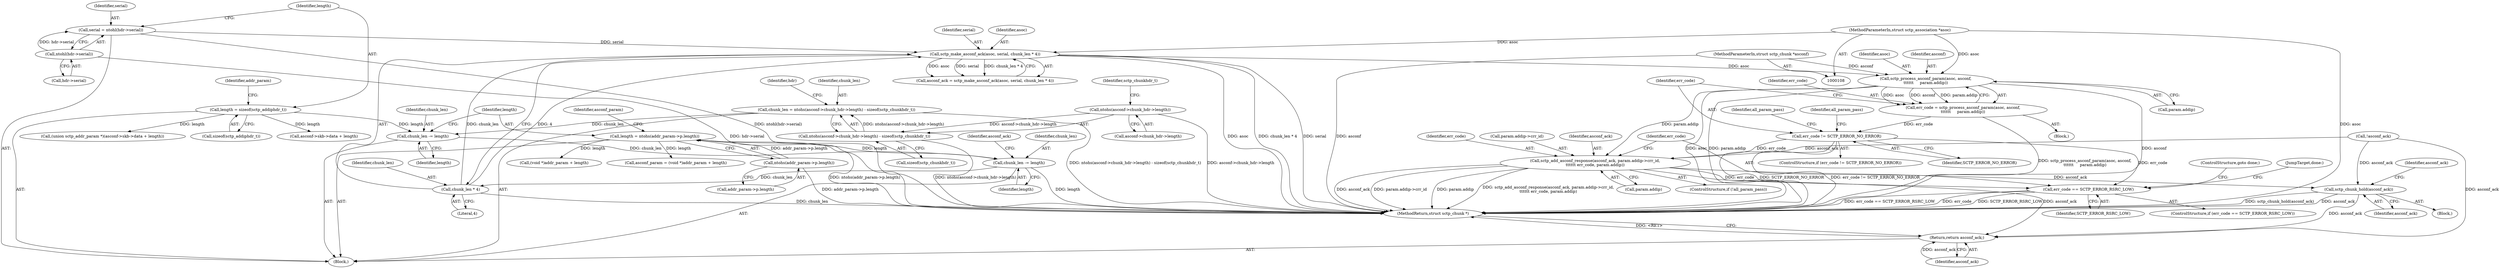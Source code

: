 digraph "0_linux_9de7922bc709eee2f609cd01d98aaedc4cf5ea74@pointer" {
"1000230" [label="(Call,sctp_process_asconf_param(asoc, asconf,\n\t\t\t\t\t\t     param.addip))"];
"1000200" [label="(Call,sctp_make_asconf_ack(asoc, serial, chunk_len * 4))"];
"1000109" [label="(MethodParameterIn,struct sctp_association *asoc)"];
"1000156" [label="(Call,serial = ntohl(hdr->serial))"];
"1000158" [label="(Call,ntohl(hdr->serial))"];
"1000203" [label="(Call,chunk_len * 4)"];
"1000195" [label="(Call,chunk_len -= length)"];
"1000180" [label="(Call,length = ntohs(addr_param->p.length))"];
"1000182" [label="(Call,ntohs(addr_param->p.length))"];
"1000177" [label="(Call,chunk_len -= length)"];
"1000162" [label="(Call,length = sizeof(sctp_addiphdr_t))"];
"1000136" [label="(Call,chunk_len = ntohs(asconf->chunk_hdr->length) - sizeof(sctp_chunkhdr_t))"];
"1000138" [label="(Call,ntohs(asconf->chunk_hdr->length) - sizeof(sctp_chunkhdr_t))"];
"1000139" [label="(Call,ntohs(asconf->chunk_hdr->length))"];
"1000110" [label="(MethodParameterIn,struct sctp_chunk *asconf)"];
"1000228" [label="(Call,err_code = sctp_process_asconf_param(asoc, asconf,\n\t\t\t\t\t\t     param.addip))"];
"1000237" [label="(Call,err_code != SCTP_ERROR_NO_ERROR)"];
"1000246" [label="(Call,sctp_add_asconf_response(asconf_ack, param.addip->crr_id,\n\t\t\t\t\t\t err_code, param.addip))"];
"1000258" [label="(Call,err_code == SCTP_ERROR_RSRC_LOW)"];
"1000272" [label="(Call,sctp_chunk_hold(asconf_ack))"];
"1000283" [label="(Return,return asconf_ack;)"];
"1000109" [label="(MethodParameterIn,struct sctp_association *asoc)"];
"1000236" [label="(ControlStructure,if (err_code != SCTP_ERROR_NO_ERROR))"];
"1000180" [label="(Call,length = ntohs(addr_param->p.length))"];
"1000230" [label="(Call,sctp_process_asconf_param(asoc, asconf,\n\t\t\t\t\t\t     param.addip))"];
"1000162" [label="(Call,length = sizeof(sctp_addiphdr_t))"];
"1000181" [label="(Identifier,length)"];
"1000205" [label="(Literal,4)"];
"1000159" [label="(Call,hdr->serial)"];
"1000231" [label="(Identifier,asoc)"];
"1000136" [label="(Call,chunk_len = ntohs(asconf->chunk_hdr->length) - sizeof(sctp_chunkhdr_t))"];
"1000210" [label="(Block,)"];
"1000233" [label="(Call,param.addip)"];
"1000177" [label="(Call,chunk_len -= length)"];
"1000183" [label="(Call,addr_param->p.length)"];
"1000110" [label="(MethodParameterIn,struct sctp_chunk *asconf)"];
"1000246" [label="(Call,sctp_add_asconf_response(asconf_ack, param.addip->crr_id,\n\t\t\t\t\t\t err_code, param.addip))"];
"1000139" [label="(Call,ntohs(asconf->chunk_hdr->length))"];
"1000285" [label="(MethodReturn,struct sctp_chunk *)"];
"1000140" [label="(Call,asconf->chunk_hdr->length)"];
"1000254" [label="(Call,param.addip)"];
"1000247" [label="(Identifier,asconf_ack)"];
"1000190" [label="(Call,(void *)addr_param + length)"];
"1000228" [label="(Call,err_code = sctp_process_asconf_param(asoc, asconf,\n\t\t\t\t\t\t     param.addip))"];
"1000241" [label="(Identifier,all_param_pass)"];
"1000253" [label="(Identifier,err_code)"];
"1000248" [label="(Call,param.addip->crr_id)"];
"1000260" [label="(Identifier,SCTP_ERROR_RSRC_LOW)"];
"1000271" [label="(Block,)"];
"1000258" [label="(Call,err_code == SCTP_ERROR_RSRC_LOW)"];
"1000111" [label="(Block,)"];
"1000204" [label="(Identifier,chunk_len)"];
"1000203" [label="(Call,chunk_len * 4)"];
"1000245" [label="(Identifier,all_param_pass)"];
"1000273" [label="(Identifier,asconf_ack)"];
"1000137" [label="(Identifier,chunk_len)"];
"1000243" [label="(ControlStructure,if (!all_param_pass))"];
"1000284" [label="(Identifier,asconf_ack)"];
"1000156" [label="(Call,serial = ntohl(hdr->serial))"];
"1000157" [label="(Identifier,serial)"];
"1000257" [label="(ControlStructure,if (err_code == SCTP_ERROR_RSRC_LOW))"];
"1000200" [label="(Call,sctp_make_asconf_ack(asoc, serial, chunk_len * 4))"];
"1000229" [label="(Identifier,err_code)"];
"1000197" [label="(Identifier,length)"];
"1000182" [label="(Call,ntohs(addr_param->p.length))"];
"1000189" [label="(Identifier,asconf_param)"];
"1000207" [label="(Call,!asconf_ack)"];
"1000167" [label="(Identifier,addr_param)"];
"1000198" [label="(Call,asconf_ack = sctp_make_asconf_ack(asoc, serial, chunk_len * 4))"];
"1000179" [label="(Identifier,length)"];
"1000195" [label="(Call,chunk_len -= length)"];
"1000138" [label="(Call,ntohs(asconf->chunk_hdr->length) - sizeof(sctp_chunkhdr_t))"];
"1000239" [label="(Identifier,SCTP_ERROR_NO_ERROR)"];
"1000145" [label="(Call,sizeof(sctp_chunkhdr_t))"];
"1000262" [label="(JumpTarget,done:)"];
"1000238" [label="(Identifier,err_code)"];
"1000272" [label="(Call,sctp_chunk_hold(asconf_ack))"];
"1000170" [label="(Call,asconf->skb->data + length)"];
"1000277" [label="(Identifier,asconf_ack)"];
"1000178" [label="(Identifier,chunk_len)"];
"1000199" [label="(Identifier,asconf_ack)"];
"1000196" [label="(Identifier,chunk_len)"];
"1000232" [label="(Identifier,asconf)"];
"1000237" [label="(Call,err_code != SCTP_ERROR_NO_ERROR)"];
"1000158" [label="(Call,ntohl(hdr->serial))"];
"1000283" [label="(Return,return asconf_ack;)"];
"1000168" [label="(Call,(union sctp_addr_param *)(asconf->skb->data + length))"];
"1000202" [label="(Identifier,serial)"];
"1000259" [label="(Identifier,err_code)"];
"1000188" [label="(Call,asconf_param = (void *)addr_param + length)"];
"1000146" [label="(Identifier,sctp_chunkhdr_t)"];
"1000201" [label="(Identifier,asoc)"];
"1000148" [label="(Identifier,hdr)"];
"1000163" [label="(Identifier,length)"];
"1000164" [label="(Call,sizeof(sctp_addiphdr_t))"];
"1000261" [label="(ControlStructure,goto done;)"];
"1000230" -> "1000228"  [label="AST: "];
"1000230" -> "1000233"  [label="CFG: "];
"1000231" -> "1000230"  [label="AST: "];
"1000232" -> "1000230"  [label="AST: "];
"1000233" -> "1000230"  [label="AST: "];
"1000228" -> "1000230"  [label="CFG: "];
"1000230" -> "1000285"  [label="DDG: asoc"];
"1000230" -> "1000285"  [label="DDG: param.addip"];
"1000230" -> "1000285"  [label="DDG: asconf"];
"1000230" -> "1000228"  [label="DDG: asoc"];
"1000230" -> "1000228"  [label="DDG: asconf"];
"1000230" -> "1000228"  [label="DDG: param.addip"];
"1000200" -> "1000230"  [label="DDG: asoc"];
"1000109" -> "1000230"  [label="DDG: asoc"];
"1000110" -> "1000230"  [label="DDG: asconf"];
"1000230" -> "1000246"  [label="DDG: param.addip"];
"1000200" -> "1000198"  [label="AST: "];
"1000200" -> "1000203"  [label="CFG: "];
"1000201" -> "1000200"  [label="AST: "];
"1000202" -> "1000200"  [label="AST: "];
"1000203" -> "1000200"  [label="AST: "];
"1000198" -> "1000200"  [label="CFG: "];
"1000200" -> "1000285"  [label="DDG: asoc"];
"1000200" -> "1000285"  [label="DDG: chunk_len * 4"];
"1000200" -> "1000285"  [label="DDG: serial"];
"1000200" -> "1000198"  [label="DDG: asoc"];
"1000200" -> "1000198"  [label="DDG: serial"];
"1000200" -> "1000198"  [label="DDG: chunk_len * 4"];
"1000109" -> "1000200"  [label="DDG: asoc"];
"1000156" -> "1000200"  [label="DDG: serial"];
"1000203" -> "1000200"  [label="DDG: chunk_len"];
"1000203" -> "1000200"  [label="DDG: 4"];
"1000109" -> "1000108"  [label="AST: "];
"1000109" -> "1000285"  [label="DDG: asoc"];
"1000156" -> "1000111"  [label="AST: "];
"1000156" -> "1000158"  [label="CFG: "];
"1000157" -> "1000156"  [label="AST: "];
"1000158" -> "1000156"  [label="AST: "];
"1000163" -> "1000156"  [label="CFG: "];
"1000156" -> "1000285"  [label="DDG: ntohl(hdr->serial)"];
"1000158" -> "1000156"  [label="DDG: hdr->serial"];
"1000158" -> "1000159"  [label="CFG: "];
"1000159" -> "1000158"  [label="AST: "];
"1000158" -> "1000285"  [label="DDG: hdr->serial"];
"1000203" -> "1000205"  [label="CFG: "];
"1000204" -> "1000203"  [label="AST: "];
"1000205" -> "1000203"  [label="AST: "];
"1000203" -> "1000285"  [label="DDG: chunk_len"];
"1000195" -> "1000203"  [label="DDG: chunk_len"];
"1000195" -> "1000111"  [label="AST: "];
"1000195" -> "1000197"  [label="CFG: "];
"1000196" -> "1000195"  [label="AST: "];
"1000197" -> "1000195"  [label="AST: "];
"1000199" -> "1000195"  [label="CFG: "];
"1000195" -> "1000285"  [label="DDG: length"];
"1000180" -> "1000195"  [label="DDG: length"];
"1000177" -> "1000195"  [label="DDG: chunk_len"];
"1000180" -> "1000111"  [label="AST: "];
"1000180" -> "1000182"  [label="CFG: "];
"1000181" -> "1000180"  [label="AST: "];
"1000182" -> "1000180"  [label="AST: "];
"1000189" -> "1000180"  [label="CFG: "];
"1000180" -> "1000285"  [label="DDG: ntohs(addr_param->p.length)"];
"1000182" -> "1000180"  [label="DDG: addr_param->p.length"];
"1000180" -> "1000188"  [label="DDG: length"];
"1000180" -> "1000190"  [label="DDG: length"];
"1000182" -> "1000183"  [label="CFG: "];
"1000183" -> "1000182"  [label="AST: "];
"1000182" -> "1000285"  [label="DDG: addr_param->p.length"];
"1000177" -> "1000111"  [label="AST: "];
"1000177" -> "1000179"  [label="CFG: "];
"1000178" -> "1000177"  [label="AST: "];
"1000179" -> "1000177"  [label="AST: "];
"1000181" -> "1000177"  [label="CFG: "];
"1000162" -> "1000177"  [label="DDG: length"];
"1000136" -> "1000177"  [label="DDG: chunk_len"];
"1000162" -> "1000111"  [label="AST: "];
"1000162" -> "1000164"  [label="CFG: "];
"1000163" -> "1000162"  [label="AST: "];
"1000164" -> "1000162"  [label="AST: "];
"1000167" -> "1000162"  [label="CFG: "];
"1000162" -> "1000168"  [label="DDG: length"];
"1000162" -> "1000170"  [label="DDG: length"];
"1000136" -> "1000111"  [label="AST: "];
"1000136" -> "1000138"  [label="CFG: "];
"1000137" -> "1000136"  [label="AST: "];
"1000138" -> "1000136"  [label="AST: "];
"1000148" -> "1000136"  [label="CFG: "];
"1000136" -> "1000285"  [label="DDG: ntohs(asconf->chunk_hdr->length) - sizeof(sctp_chunkhdr_t)"];
"1000138" -> "1000136"  [label="DDG: ntohs(asconf->chunk_hdr->length)"];
"1000138" -> "1000145"  [label="CFG: "];
"1000139" -> "1000138"  [label="AST: "];
"1000145" -> "1000138"  [label="AST: "];
"1000138" -> "1000285"  [label="DDG: ntohs(asconf->chunk_hdr->length)"];
"1000139" -> "1000138"  [label="DDG: asconf->chunk_hdr->length"];
"1000139" -> "1000140"  [label="CFG: "];
"1000140" -> "1000139"  [label="AST: "];
"1000146" -> "1000139"  [label="CFG: "];
"1000139" -> "1000285"  [label="DDG: asconf->chunk_hdr->length"];
"1000110" -> "1000108"  [label="AST: "];
"1000110" -> "1000285"  [label="DDG: asconf"];
"1000228" -> "1000210"  [label="AST: "];
"1000229" -> "1000228"  [label="AST: "];
"1000238" -> "1000228"  [label="CFG: "];
"1000228" -> "1000285"  [label="DDG: sctp_process_asconf_param(asoc, asconf,\n\t\t\t\t\t\t     param.addip)"];
"1000228" -> "1000237"  [label="DDG: err_code"];
"1000237" -> "1000236"  [label="AST: "];
"1000237" -> "1000239"  [label="CFG: "];
"1000238" -> "1000237"  [label="AST: "];
"1000239" -> "1000237"  [label="AST: "];
"1000241" -> "1000237"  [label="CFG: "];
"1000245" -> "1000237"  [label="CFG: "];
"1000237" -> "1000285"  [label="DDG: err_code != SCTP_ERROR_NO_ERROR"];
"1000237" -> "1000285"  [label="DDG: SCTP_ERROR_NO_ERROR"];
"1000237" -> "1000246"  [label="DDG: err_code"];
"1000237" -> "1000258"  [label="DDG: err_code"];
"1000246" -> "1000243"  [label="AST: "];
"1000246" -> "1000254"  [label="CFG: "];
"1000247" -> "1000246"  [label="AST: "];
"1000248" -> "1000246"  [label="AST: "];
"1000253" -> "1000246"  [label="AST: "];
"1000254" -> "1000246"  [label="AST: "];
"1000259" -> "1000246"  [label="CFG: "];
"1000246" -> "1000285"  [label="DDG: param.addip->crr_id"];
"1000246" -> "1000285"  [label="DDG: param.addip"];
"1000246" -> "1000285"  [label="DDG: sctp_add_asconf_response(asconf_ack, param.addip->crr_id,\n\t\t\t\t\t\t err_code, param.addip)"];
"1000246" -> "1000285"  [label="DDG: asconf_ack"];
"1000207" -> "1000246"  [label="DDG: asconf_ack"];
"1000246" -> "1000258"  [label="DDG: err_code"];
"1000246" -> "1000272"  [label="DDG: asconf_ack"];
"1000246" -> "1000283"  [label="DDG: asconf_ack"];
"1000258" -> "1000257"  [label="AST: "];
"1000258" -> "1000260"  [label="CFG: "];
"1000259" -> "1000258"  [label="AST: "];
"1000260" -> "1000258"  [label="AST: "];
"1000261" -> "1000258"  [label="CFG: "];
"1000262" -> "1000258"  [label="CFG: "];
"1000258" -> "1000285"  [label="DDG: err_code"];
"1000258" -> "1000285"  [label="DDG: SCTP_ERROR_RSRC_LOW"];
"1000258" -> "1000285"  [label="DDG: err_code == SCTP_ERROR_RSRC_LOW"];
"1000272" -> "1000271"  [label="AST: "];
"1000272" -> "1000273"  [label="CFG: "];
"1000273" -> "1000272"  [label="AST: "];
"1000277" -> "1000272"  [label="CFG: "];
"1000272" -> "1000285"  [label="DDG: asconf_ack"];
"1000272" -> "1000285"  [label="DDG: sctp_chunk_hold(asconf_ack)"];
"1000207" -> "1000272"  [label="DDG: asconf_ack"];
"1000272" -> "1000283"  [label="DDG: asconf_ack"];
"1000283" -> "1000111"  [label="AST: "];
"1000283" -> "1000284"  [label="CFG: "];
"1000284" -> "1000283"  [label="AST: "];
"1000285" -> "1000283"  [label="CFG: "];
"1000283" -> "1000285"  [label="DDG: <RET>"];
"1000284" -> "1000283"  [label="DDG: asconf_ack"];
"1000207" -> "1000283"  [label="DDG: asconf_ack"];
}
